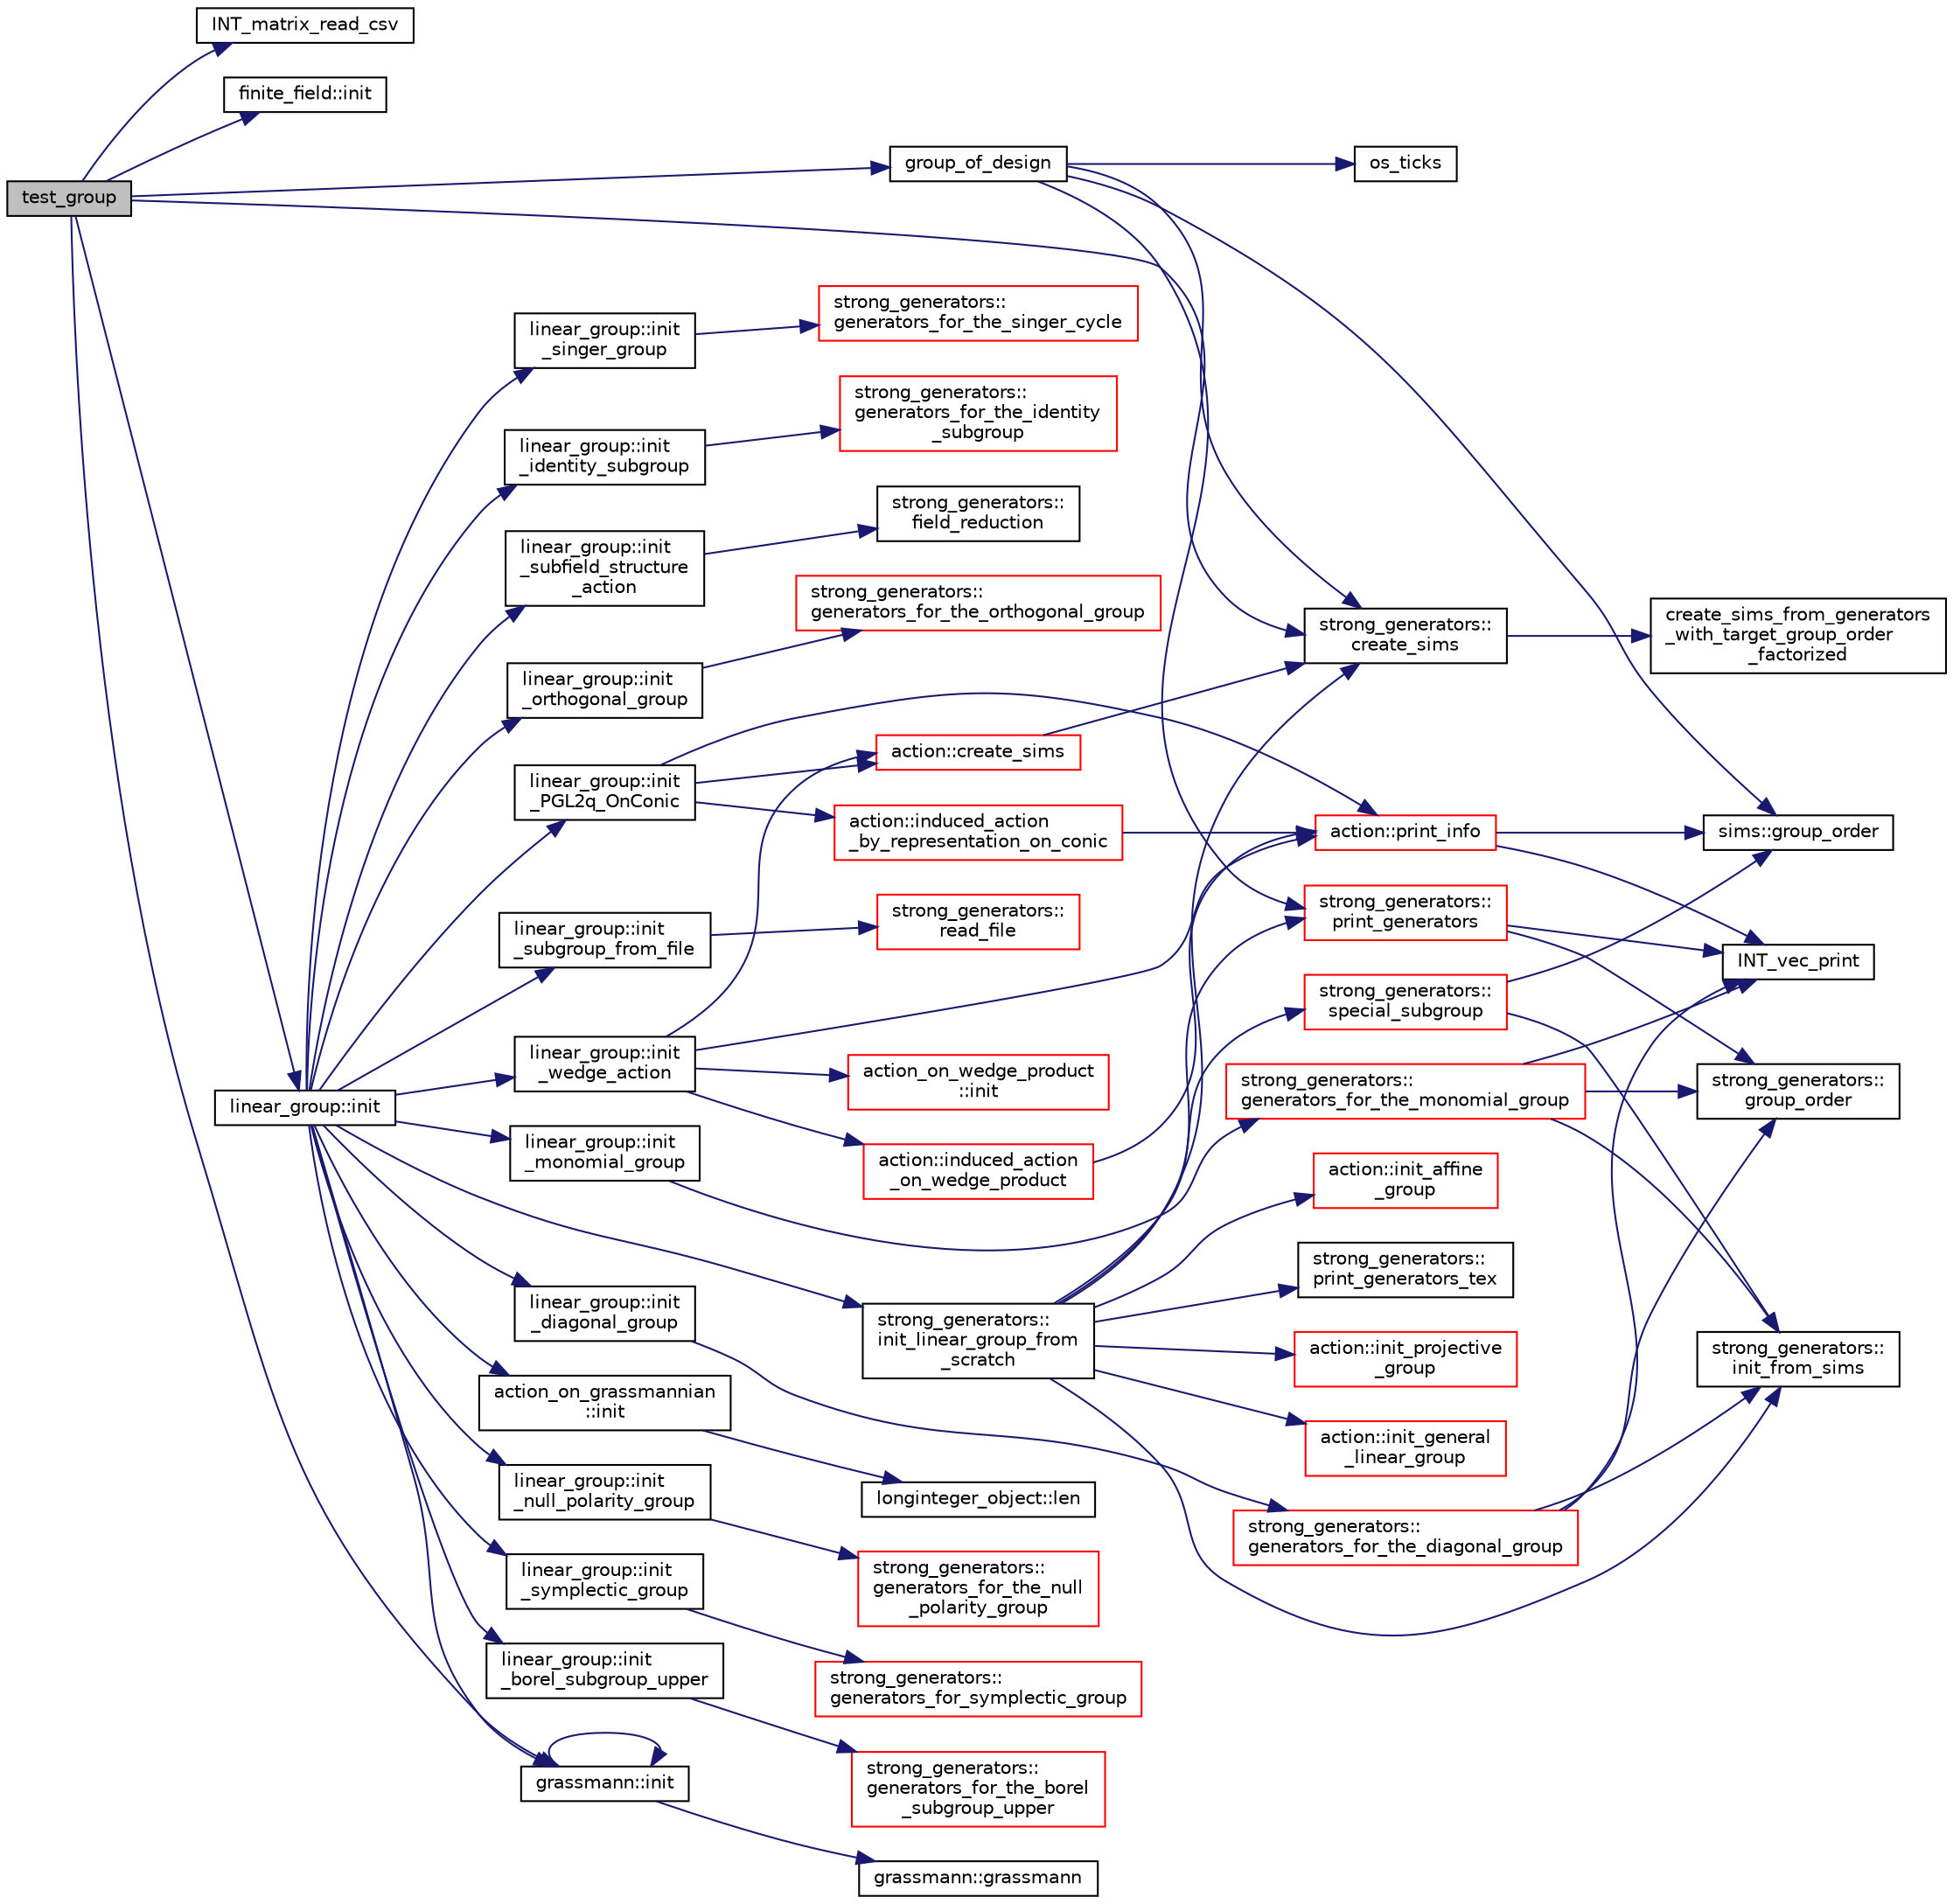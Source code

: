 digraph "test_group"
{
  edge [fontname="Helvetica",fontsize="10",labelfontname="Helvetica",labelfontsize="10"];
  node [fontname="Helvetica",fontsize="10",shape=record];
  rankdir="LR";
  Node699 [label="test_group",height=0.2,width=0.4,color="black", fillcolor="grey75", style="filled", fontcolor="black"];
  Node699 -> Node700 [color="midnightblue",fontsize="10",style="solid",fontname="Helvetica"];
  Node700 [label="INT_matrix_read_csv",height=0.2,width=0.4,color="black", fillcolor="white", style="filled",URL="$d5/db4/io__and__os_8h.html#aac568740f8144e9f3aa010add972f552"];
  Node699 -> Node701 [color="midnightblue",fontsize="10",style="solid",fontname="Helvetica"];
  Node701 [label="finite_field::init",height=0.2,width=0.4,color="black", fillcolor="white", style="filled",URL="$df/d5a/classfinite__field.html#a13e75e8165b27464935b50368ee8313c"];
  Node699 -> Node702 [color="midnightblue",fontsize="10",style="solid",fontname="Helvetica"];
  Node702 [label="linear_group::init",height=0.2,width=0.4,color="black", fillcolor="white", style="filled",URL="$df/d5a/classlinear__group.html#a8119aa9b882192ab422b12614b259f28"];
  Node702 -> Node703 [color="midnightblue",fontsize="10",style="solid",fontname="Helvetica"];
  Node703 [label="strong_generators::\linit_linear_group_from\l_scratch",height=0.2,width=0.4,color="black", fillcolor="white", style="filled",URL="$dc/d09/classstrong__generators.html#ad47ecfb9c141b65ed6aca34231d5a0d2"];
  Node703 -> Node704 [color="midnightblue",fontsize="10",style="solid",fontname="Helvetica"];
  Node704 [label="action::init_projective\l_group",height=0.2,width=0.4,color="red", fillcolor="white", style="filled",URL="$d2/d86/classaction.html#ad943cb9d3828331bf5634c6dbfc31afd"];
  Node703 -> Node853 [color="midnightblue",fontsize="10",style="solid",fontname="Helvetica"];
  Node853 [label="action::init_general\l_linear_group",height=0.2,width=0.4,color="red", fillcolor="white", style="filled",URL="$d2/d86/classaction.html#a1ff1bf53f9073bfc76ff073e7af6f396"];
  Node703 -> Node854 [color="midnightblue",fontsize="10",style="solid",fontname="Helvetica"];
  Node854 [label="action::init_affine\l_group",height=0.2,width=0.4,color="red", fillcolor="white", style="filled",URL="$d2/d86/classaction.html#a32c0c683b3071fef19d28ca4880b568a"];
  Node703 -> Node855 [color="midnightblue",fontsize="10",style="solid",fontname="Helvetica"];
  Node855 [label="strong_generators::\lspecial_subgroup",height=0.2,width=0.4,color="red", fillcolor="white", style="filled",URL="$dc/d09/classstrong__generators.html#a78e9e4d012bb440194e2874c40ca9e29"];
  Node855 -> Node1265 [color="midnightblue",fontsize="10",style="solid",fontname="Helvetica"];
  Node1265 [label="sims::group_order",height=0.2,width=0.4,color="black", fillcolor="white", style="filled",URL="$d9/df3/classsims.html#aa442445175656570fa35febbe790efad"];
  Node855 -> Node850 [color="midnightblue",fontsize="10",style="solid",fontname="Helvetica"];
  Node850 [label="strong_generators::\linit_from_sims",height=0.2,width=0.4,color="black", fillcolor="white", style="filled",URL="$dc/d09/classstrong__generators.html#a2b997decdab82e889c1151f29a846a66"];
  Node703 -> Node1276 [color="midnightblue",fontsize="10",style="solid",fontname="Helvetica"];
  Node1276 [label="strong_generators::\lcreate_sims",height=0.2,width=0.4,color="black", fillcolor="white", style="filled",URL="$dc/d09/classstrong__generators.html#afca700d50772a39eeb74239355ae67e1"];
  Node1276 -> Node1277 [color="midnightblue",fontsize="10",style="solid",fontname="Helvetica"];
  Node1277 [label="create_sims_from_generators\l_with_target_group_order\l_factorized",height=0.2,width=0.4,color="black", fillcolor="white", style="filled",URL="$d2/d3a/group__theory_8h.html#a40f2df36e351d6e63bd2bb196cc5b430"];
  Node703 -> Node850 [color="midnightblue",fontsize="10",style="solid",fontname="Helvetica"];
  Node703 -> Node1278 [color="midnightblue",fontsize="10",style="solid",fontname="Helvetica"];
  Node1278 [label="strong_generators::\lprint_generators",height=0.2,width=0.4,color="red", fillcolor="white", style="filled",URL="$dc/d09/classstrong__generators.html#adccd259b435afd96d89cd664daa6c897"];
  Node1278 -> Node1279 [color="midnightblue",fontsize="10",style="solid",fontname="Helvetica"];
  Node1279 [label="strong_generators::\lgroup_order",height=0.2,width=0.4,color="black", fillcolor="white", style="filled",URL="$dc/d09/classstrong__generators.html#a91f453c2bfd6502b96f4b4eed16beb20"];
  Node1278 -> Node726 [color="midnightblue",fontsize="10",style="solid",fontname="Helvetica"];
  Node726 [label="INT_vec_print",height=0.2,width=0.4,color="black", fillcolor="white", style="filled",URL="$df/dbf/sajeeb_8_c.html#a79a5901af0b47dd0d694109543c027fe"];
  Node703 -> Node1280 [color="midnightblue",fontsize="10",style="solid",fontname="Helvetica"];
  Node1280 [label="strong_generators::\lprint_generators_tex",height=0.2,width=0.4,color="black", fillcolor="white", style="filled",URL="$dc/d09/classstrong__generators.html#a5ec5e1048119097985c01a56f427d873"];
  Node702 -> Node1281 [color="midnightblue",fontsize="10",style="solid",fontname="Helvetica"];
  Node1281 [label="linear_group::init\l_PGL2q_OnConic",height=0.2,width=0.4,color="black", fillcolor="white", style="filled",URL="$df/d5a/classlinear__group.html#a84c4d6e1849da4c6f8f096a1af2a8270"];
  Node1281 -> Node1282 [color="midnightblue",fontsize="10",style="solid",fontname="Helvetica"];
  Node1282 [label="action::create_sims",height=0.2,width=0.4,color="red", fillcolor="white", style="filled",URL="$d2/d86/classaction.html#aabdb8aa15327fc527589f38d85102914"];
  Node1282 -> Node1276 [color="midnightblue",fontsize="10",style="solid",fontname="Helvetica"];
  Node1281 -> Node1283 [color="midnightblue",fontsize="10",style="solid",fontname="Helvetica"];
  Node1283 [label="action::induced_action\l_by_representation_on_conic",height=0.2,width=0.4,color="red", fillcolor="white", style="filled",URL="$d2/d86/classaction.html#a228538e3f07bc186db8eb5da8b90f617"];
  Node1283 -> Node1264 [color="midnightblue",fontsize="10",style="solid",fontname="Helvetica"];
  Node1264 [label="action::print_info",height=0.2,width=0.4,color="red", fillcolor="white", style="filled",URL="$d2/d86/classaction.html#a6f89e493e5c5a32e5c3b8963d438ce86"];
  Node1264 -> Node726 [color="midnightblue",fontsize="10",style="solid",fontname="Helvetica"];
  Node1264 -> Node1265 [color="midnightblue",fontsize="10",style="solid",fontname="Helvetica"];
  Node1281 -> Node1264 [color="midnightblue",fontsize="10",style="solid",fontname="Helvetica"];
  Node702 -> Node1286 [color="midnightblue",fontsize="10",style="solid",fontname="Helvetica"];
  Node1286 [label="linear_group::init\l_wedge_action",height=0.2,width=0.4,color="black", fillcolor="white", style="filled",URL="$df/d5a/classlinear__group.html#a16a8a2a5fdc535f2263210ca7943119e"];
  Node1286 -> Node1282 [color="midnightblue",fontsize="10",style="solid",fontname="Helvetica"];
  Node1286 -> Node1287 [color="midnightblue",fontsize="10",style="solid",fontname="Helvetica"];
  Node1287 [label="action_on_wedge_product\l::init",height=0.2,width=0.4,color="red", fillcolor="white", style="filled",URL="$d0/deb/classaction__on__wedge__product.html#a945e921589de9125fabe2e7a8b698081"];
  Node1286 -> Node1288 [color="midnightblue",fontsize="10",style="solid",fontname="Helvetica"];
  Node1288 [label="action::induced_action\l_on_wedge_product",height=0.2,width=0.4,color="red", fillcolor="white", style="filled",URL="$d2/d86/classaction.html#af13a5da25b8e8597ab695edff222fb6a"];
  Node1288 -> Node1264 [color="midnightblue",fontsize="10",style="solid",fontname="Helvetica"];
  Node1286 -> Node1264 [color="midnightblue",fontsize="10",style="solid",fontname="Helvetica"];
  Node702 -> Node1289 [color="midnightblue",fontsize="10",style="solid",fontname="Helvetica"];
  Node1289 [label="linear_group::init\l_monomial_group",height=0.2,width=0.4,color="black", fillcolor="white", style="filled",URL="$df/d5a/classlinear__group.html#a7ef61a70f292d575f665da5d72077c8f"];
  Node1289 -> Node1290 [color="midnightblue",fontsize="10",style="solid",fontname="Helvetica"];
  Node1290 [label="strong_generators::\lgenerators_for_the_monomial_group",height=0.2,width=0.4,color="red", fillcolor="white", style="filled",URL="$dc/d09/classstrong__generators.html#a504b7cefda70b646b2064f80784d7f8a"];
  Node1290 -> Node726 [color="midnightblue",fontsize="10",style="solid",fontname="Helvetica"];
  Node1290 -> Node850 [color="midnightblue",fontsize="10",style="solid",fontname="Helvetica"];
  Node1290 -> Node1279 [color="midnightblue",fontsize="10",style="solid",fontname="Helvetica"];
  Node702 -> Node1292 [color="midnightblue",fontsize="10",style="solid",fontname="Helvetica"];
  Node1292 [label="linear_group::init\l_diagonal_group",height=0.2,width=0.4,color="black", fillcolor="white", style="filled",URL="$df/d5a/classlinear__group.html#aaeeb26cf2ee1891b04d8925ddd1c18dd"];
  Node1292 -> Node1293 [color="midnightblue",fontsize="10",style="solid",fontname="Helvetica"];
  Node1293 [label="strong_generators::\lgenerators_for_the_diagonal_group",height=0.2,width=0.4,color="red", fillcolor="white", style="filled",URL="$dc/d09/classstrong__generators.html#a560ff860f139f7f02f293fa7f5f01aff"];
  Node1293 -> Node726 [color="midnightblue",fontsize="10",style="solid",fontname="Helvetica"];
  Node1293 -> Node850 [color="midnightblue",fontsize="10",style="solid",fontname="Helvetica"];
  Node1293 -> Node1279 [color="midnightblue",fontsize="10",style="solid",fontname="Helvetica"];
  Node702 -> Node1294 [color="midnightblue",fontsize="10",style="solid",fontname="Helvetica"];
  Node1294 [label="linear_group::init\l_null_polarity_group",height=0.2,width=0.4,color="black", fillcolor="white", style="filled",URL="$df/d5a/classlinear__group.html#a104943d304ecbcebfb1bbe383a0bba1b"];
  Node1294 -> Node1295 [color="midnightblue",fontsize="10",style="solid",fontname="Helvetica"];
  Node1295 [label="strong_generators::\lgenerators_for_the_null\l_polarity_group",height=0.2,width=0.4,color="red", fillcolor="white", style="filled",URL="$dc/d09/classstrong__generators.html#ab770f76f9a55c339f9a43b293d86e2f1"];
  Node702 -> Node1296 [color="midnightblue",fontsize="10",style="solid",fontname="Helvetica"];
  Node1296 [label="linear_group::init\l_symplectic_group",height=0.2,width=0.4,color="black", fillcolor="white", style="filled",URL="$df/d5a/classlinear__group.html#ab3dc99b8d6cb810eff6dc09fb69c47d4"];
  Node1296 -> Node1297 [color="midnightblue",fontsize="10",style="solid",fontname="Helvetica"];
  Node1297 [label="strong_generators::\lgenerators_for_symplectic_group",height=0.2,width=0.4,color="red", fillcolor="white", style="filled",URL="$dc/d09/classstrong__generators.html#adcbe973abc9644190864940be0030a2d"];
  Node702 -> Node1298 [color="midnightblue",fontsize="10",style="solid",fontname="Helvetica"];
  Node1298 [label="linear_group::init\l_borel_subgroup_upper",height=0.2,width=0.4,color="black", fillcolor="white", style="filled",URL="$df/d5a/classlinear__group.html#a7d25e5c41bc3bf53a0c5063082055344"];
  Node1298 -> Node1299 [color="midnightblue",fontsize="10",style="solid",fontname="Helvetica"];
  Node1299 [label="strong_generators::\lgenerators_for_the_borel\l_subgroup_upper",height=0.2,width=0.4,color="red", fillcolor="white", style="filled",URL="$dc/d09/classstrong__generators.html#ad2b78850e421039116d2ba4bb4939729"];
  Node702 -> Node1305 [color="midnightblue",fontsize="10",style="solid",fontname="Helvetica"];
  Node1305 [label="linear_group::init\l_singer_group",height=0.2,width=0.4,color="black", fillcolor="white", style="filled",URL="$df/d5a/classlinear__group.html#a6725d2f004cc13eadaa39dc29b26faae"];
  Node1305 -> Node1306 [color="midnightblue",fontsize="10",style="solid",fontname="Helvetica"];
  Node1306 [label="strong_generators::\lgenerators_for_the_singer_cycle",height=0.2,width=0.4,color="red", fillcolor="white", style="filled",URL="$dc/d09/classstrong__generators.html#a8b83b58ea8203e08a69ae6f7b4239db9"];
  Node702 -> Node1307 [color="midnightblue",fontsize="10",style="solid",fontname="Helvetica"];
  Node1307 [label="linear_group::init\l_identity_subgroup",height=0.2,width=0.4,color="black", fillcolor="white", style="filled",URL="$df/d5a/classlinear__group.html#a291947c5296a6411673a8272d0953c19"];
  Node1307 -> Node1308 [color="midnightblue",fontsize="10",style="solid",fontname="Helvetica"];
  Node1308 [label="strong_generators::\lgenerators_for_the_identity\l_subgroup",height=0.2,width=0.4,color="red", fillcolor="white", style="filled",URL="$dc/d09/classstrong__generators.html#a6af2f0c5e1700eefbaf90ff38892eecc"];
  Node702 -> Node1309 [color="midnightblue",fontsize="10",style="solid",fontname="Helvetica"];
  Node1309 [label="linear_group::init\l_subfield_structure\l_action",height=0.2,width=0.4,color="black", fillcolor="white", style="filled",URL="$df/d5a/classlinear__group.html#a0c97a4ac9754a69abdde052bd3298804"];
  Node1309 -> Node1310 [color="midnightblue",fontsize="10",style="solid",fontname="Helvetica"];
  Node1310 [label="strong_generators::\lfield_reduction",height=0.2,width=0.4,color="black", fillcolor="white", style="filled",URL="$dc/d09/classstrong__generators.html#a1be4403b37e1f5821578d8015a9c60ae"];
  Node702 -> Node1311 [color="midnightblue",fontsize="10",style="solid",fontname="Helvetica"];
  Node1311 [label="linear_group::init\l_orthogonal_group",height=0.2,width=0.4,color="black", fillcolor="white", style="filled",URL="$df/d5a/classlinear__group.html#a5a8f2a7cd8b33a9dfc626074726a58c4"];
  Node1311 -> Node1312 [color="midnightblue",fontsize="10",style="solid",fontname="Helvetica"];
  Node1312 [label="strong_generators::\lgenerators_for_the_orthogonal_group",height=0.2,width=0.4,color="red", fillcolor="white", style="filled",URL="$dc/d09/classstrong__generators.html#a7c3cfb8607758df9116cf33336ef151d"];
  Node702 -> Node1313 [color="midnightblue",fontsize="10",style="solid",fontname="Helvetica"];
  Node1313 [label="linear_group::init\l_subgroup_from_file",height=0.2,width=0.4,color="black", fillcolor="white", style="filled",URL="$df/d5a/classlinear__group.html#a55fd1f4c503f5b37dd818256efe259c6"];
  Node1313 -> Node1314 [color="midnightblue",fontsize="10",style="solid",fontname="Helvetica"];
  Node1314 [label="strong_generators::\lread_file",height=0.2,width=0.4,color="red", fillcolor="white", style="filled",URL="$dc/d09/classstrong__generators.html#ab051e503d66f5287ea59d5bf2e75fa3b"];
  Node702 -> Node1317 [color="midnightblue",fontsize="10",style="solid",fontname="Helvetica"];
  Node1317 [label="grassmann::init",height=0.2,width=0.4,color="black", fillcolor="white", style="filled",URL="$df/d02/classgrassmann.html#a2e8cf7b9f203254493d7c2607c17d498"];
  Node1317 -> Node1318 [color="midnightblue",fontsize="10",style="solid",fontname="Helvetica"];
  Node1318 [label="grassmann::grassmann",height=0.2,width=0.4,color="black", fillcolor="white", style="filled",URL="$df/d02/classgrassmann.html#a252a85d3b74eb4fbd5771f4152a5f272"];
  Node1317 -> Node1317 [color="midnightblue",fontsize="10",style="solid",fontname="Helvetica"];
  Node702 -> Node1319 [color="midnightblue",fontsize="10",style="solid",fontname="Helvetica"];
  Node1319 [label="action_on_grassmannian\l::init",height=0.2,width=0.4,color="black", fillcolor="white", style="filled",URL="$d9/ddf/classaction__on__grassmannian.html#a2cf7eda6b88fa033fdc4486fa0508e84"];
  Node1319 -> Node877 [color="midnightblue",fontsize="10",style="solid",fontname="Helvetica"];
  Node877 [label="longinteger_object::len",height=0.2,width=0.4,color="black", fillcolor="white", style="filled",URL="$dd/d7e/classlonginteger__object.html#a0bfeae35be8a6fd44ed7f76413596ab1"];
  Node699 -> Node1276 [color="midnightblue",fontsize="10",style="solid",fontname="Helvetica"];
  Node699 -> Node1317 [color="midnightblue",fontsize="10",style="solid",fontname="Helvetica"];
  Node699 -> Node1320 [color="midnightblue",fontsize="10",style="solid",fontname="Helvetica"];
  Node1320 [label="group_of_design",height=0.2,width=0.4,color="black", fillcolor="white", style="filled",URL="$d8/d03/analyze__q__designs_8_c.html#a56bc4112debc1d923d24db2bdc86374a"];
  Node1320 -> Node1133 [color="midnightblue",fontsize="10",style="solid",fontname="Helvetica"];
  Node1133 [label="os_ticks",height=0.2,width=0.4,color="black", fillcolor="white", style="filled",URL="$d5/db4/io__and__os_8h.html#a3da6d2b09e35d569adb7101dffcb5224"];
  Node1320 -> Node1276 [color="midnightblue",fontsize="10",style="solid",fontname="Helvetica"];
  Node1320 -> Node1265 [color="midnightblue",fontsize="10",style="solid",fontname="Helvetica"];
  Node1320 -> Node1278 [color="midnightblue",fontsize="10",style="solid",fontname="Helvetica"];
}

